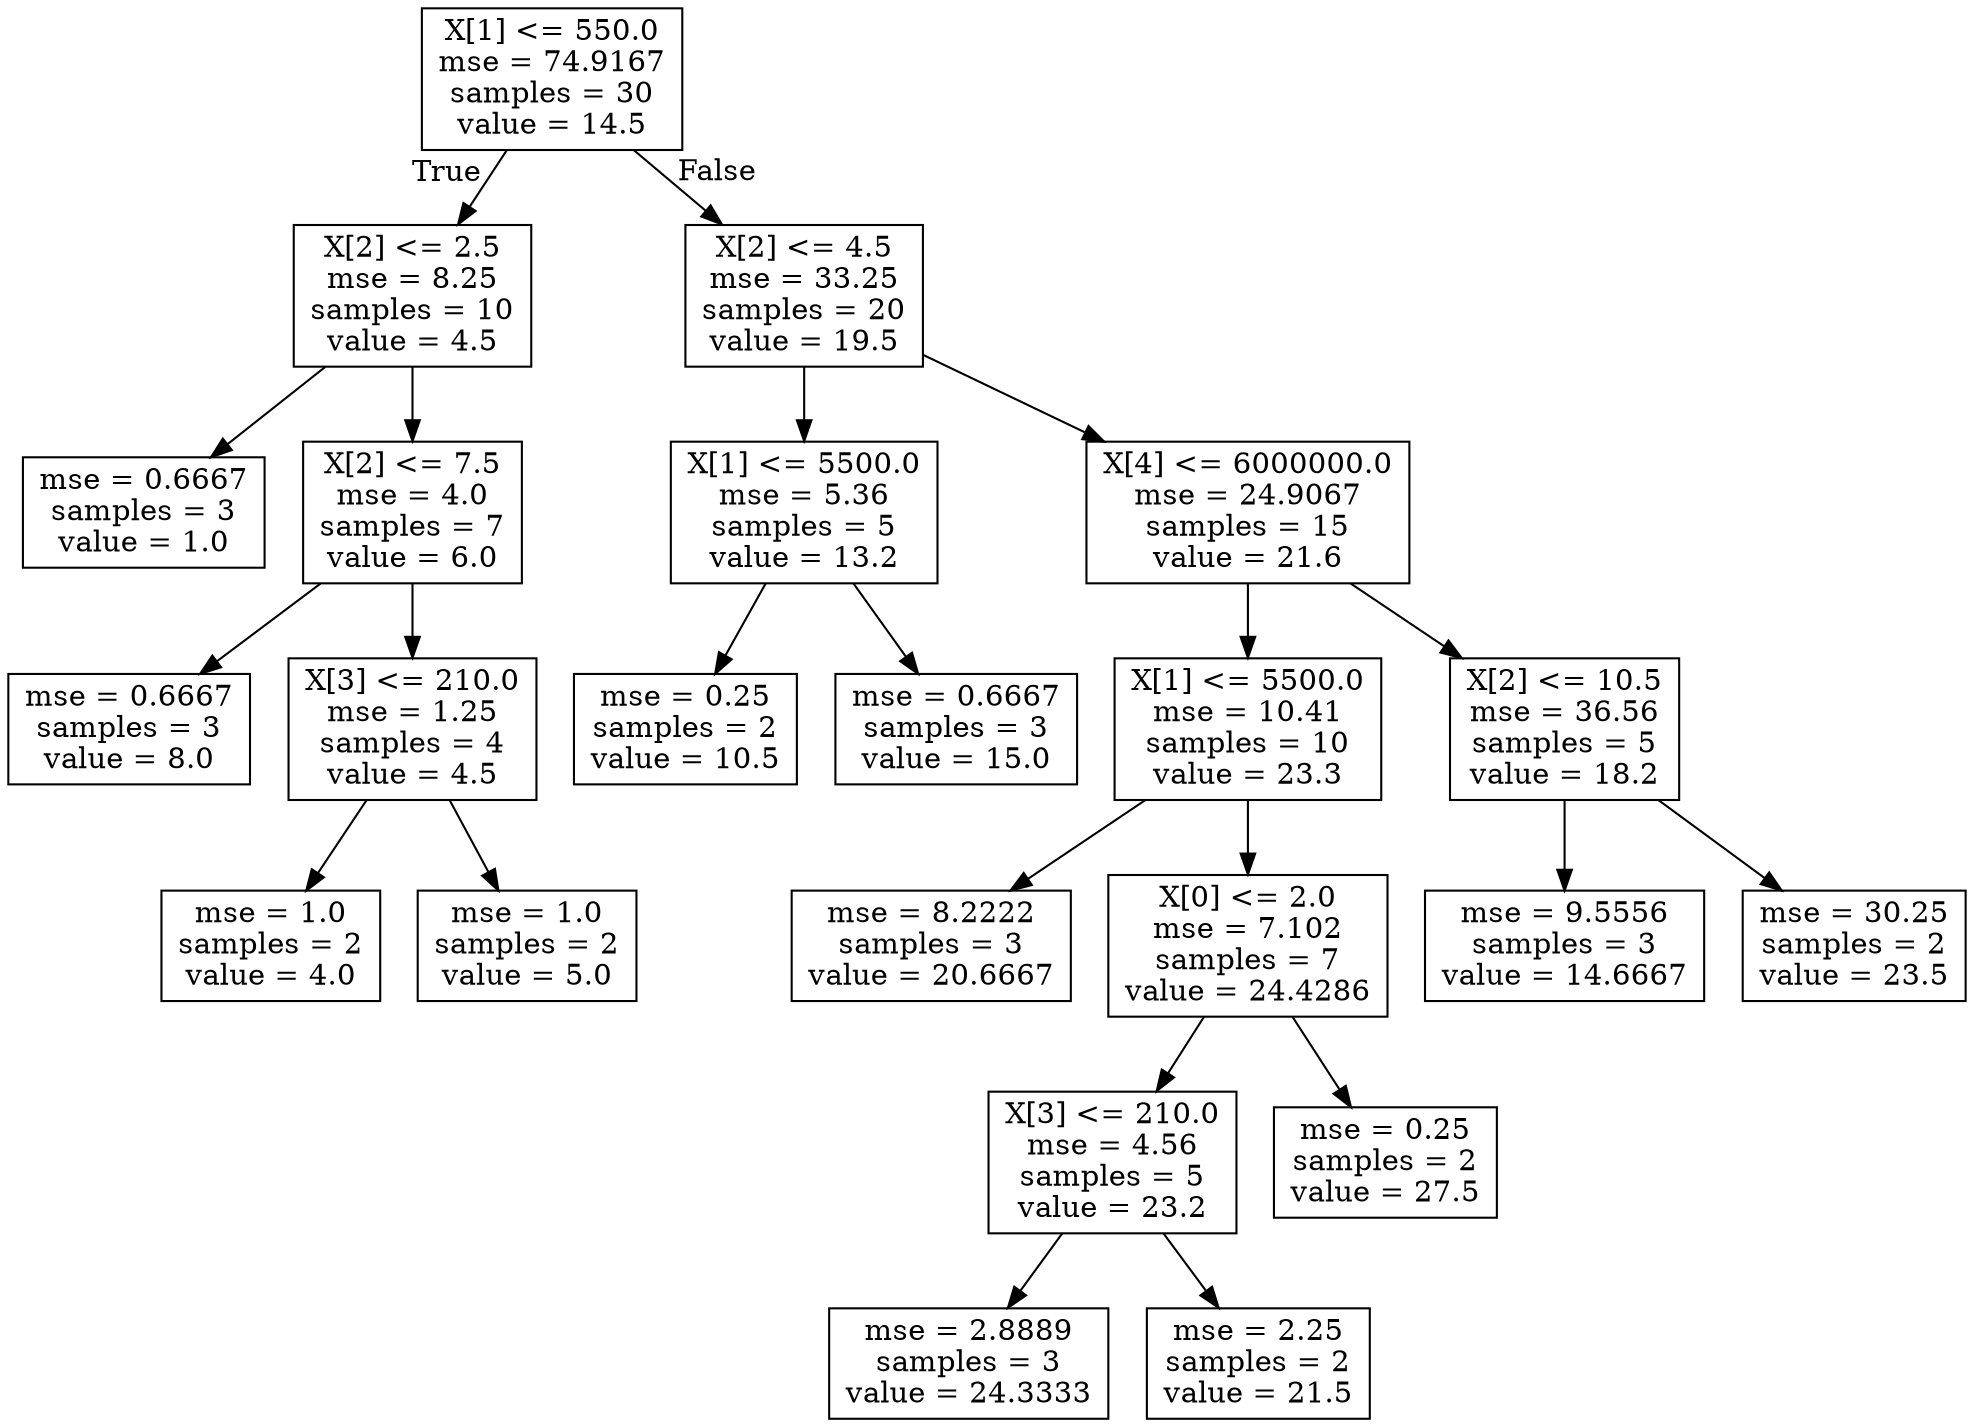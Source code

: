 digraph Tree {
node [shape=box] ;
0 [label="X[1] <= 550.0\nmse = 74.9167\nsamples = 30\nvalue = 14.5"] ;
1 [label="X[2] <= 2.5\nmse = 8.25\nsamples = 10\nvalue = 4.5"] ;
0 -> 1 [labeldistance=2.5, labelangle=45, headlabel="True"] ;
2 [label="mse = 0.6667\nsamples = 3\nvalue = 1.0"] ;
1 -> 2 ;
3 [label="X[2] <= 7.5\nmse = 4.0\nsamples = 7\nvalue = 6.0"] ;
1 -> 3 ;
4 [label="mse = 0.6667\nsamples = 3\nvalue = 8.0"] ;
3 -> 4 ;
5 [label="X[3] <= 210.0\nmse = 1.25\nsamples = 4\nvalue = 4.5"] ;
3 -> 5 ;
6 [label="mse = 1.0\nsamples = 2\nvalue = 4.0"] ;
5 -> 6 ;
7 [label="mse = 1.0\nsamples = 2\nvalue = 5.0"] ;
5 -> 7 ;
8 [label="X[2] <= 4.5\nmse = 33.25\nsamples = 20\nvalue = 19.5"] ;
0 -> 8 [labeldistance=2.5, labelangle=-45, headlabel="False"] ;
9 [label="X[1] <= 5500.0\nmse = 5.36\nsamples = 5\nvalue = 13.2"] ;
8 -> 9 ;
10 [label="mse = 0.25\nsamples = 2\nvalue = 10.5"] ;
9 -> 10 ;
11 [label="mse = 0.6667\nsamples = 3\nvalue = 15.0"] ;
9 -> 11 ;
12 [label="X[4] <= 6000000.0\nmse = 24.9067\nsamples = 15\nvalue = 21.6"] ;
8 -> 12 ;
13 [label="X[1] <= 5500.0\nmse = 10.41\nsamples = 10\nvalue = 23.3"] ;
12 -> 13 ;
14 [label="mse = 8.2222\nsamples = 3\nvalue = 20.6667"] ;
13 -> 14 ;
15 [label="X[0] <= 2.0\nmse = 7.102\nsamples = 7\nvalue = 24.4286"] ;
13 -> 15 ;
16 [label="X[3] <= 210.0\nmse = 4.56\nsamples = 5\nvalue = 23.2"] ;
15 -> 16 ;
17 [label="mse = 2.8889\nsamples = 3\nvalue = 24.3333"] ;
16 -> 17 ;
18 [label="mse = 2.25\nsamples = 2\nvalue = 21.5"] ;
16 -> 18 ;
19 [label="mse = 0.25\nsamples = 2\nvalue = 27.5"] ;
15 -> 19 ;
20 [label="X[2] <= 10.5\nmse = 36.56\nsamples = 5\nvalue = 18.2"] ;
12 -> 20 ;
21 [label="mse = 9.5556\nsamples = 3\nvalue = 14.6667"] ;
20 -> 21 ;
22 [label="mse = 30.25\nsamples = 2\nvalue = 23.5"] ;
20 -> 22 ;
}